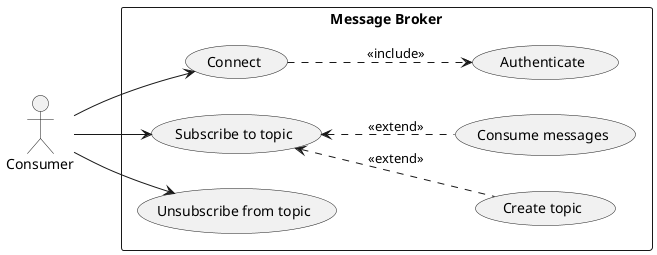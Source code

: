 @startuml
left to right direction

actor "Consumer" as C

rectangle "Message Broker" {
  usecase "Authenticate" as A
  usecase "Connect" as CO
  usecase "Create topic" as CT
  usecase "Subscribe to topic" as ST
  usecase "Consume messages" as CS
  usecase "Unsubscribe from topic" as UT
}

C --> CO
C --> ST
C --> UT

CO ..> A : <<include>>
ST <.. CT : <<extend>>
ST <.. CS : <<extend>>
@enduml